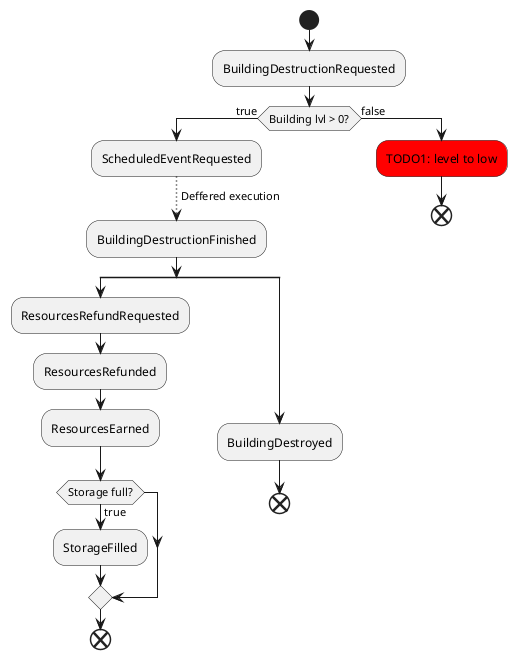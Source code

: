 @startuml

start

:BuildingDestructionRequested;
if (Building lvl > 0?) then (true)
    :ScheduledEventRequested;
    -[dotted]-> Deffered execution;
    :BuildingDestructionFinished;
    split
    :ResourcesRefundRequested;
    :ResourcesRefunded;
    :ResourcesEarned;
    if (Storage full?) then (true)
        :StorageFilled;
    endif
    end
    split again
    :BuildingDestroyed;
    end
    end split
else (false)
    #red:TODO1: level to low;
    end
endif

@enduml